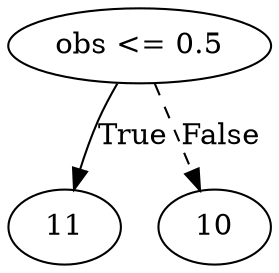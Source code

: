 digraph {
0 [label="obs <= 0.5"];
1 [label="11"];
0 -> 1 [label="True"];
2 [label="10"];
0 -> 2 [style="dashed", label="False"];

}